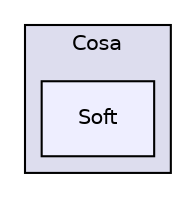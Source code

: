 digraph "cores/cosa/Cosa/Soft" {
  compound=true
  node [ fontsize="10", fontname="Helvetica"];
  edge [ labelfontsize="10", labelfontname="Helvetica"];
  subgraph clusterdir_8d48fc4dc712b5485a4a9f61b9daccce {
    graph [ bgcolor="#ddddee", pencolor="black", label="Cosa" fontname="Helvetica", fontsize="10", URL="dir_8d48fc4dc712b5485a4a9f61b9daccce.html"]
  dir_18a43b919333a48615ed7ccd20ff0b1d [shape=box, label="Soft", style="filled", fillcolor="#eeeeff", pencolor="black", URL="dir_18a43b919333a48615ed7ccd20ff0b1d.html"];
  }
}

